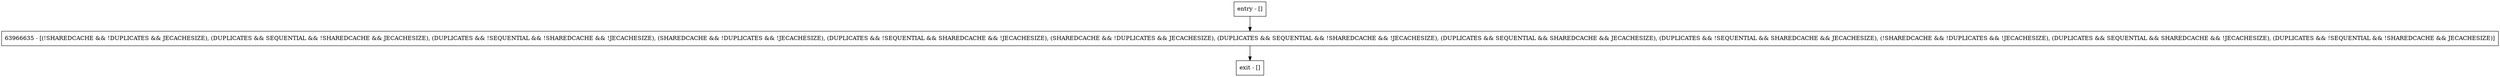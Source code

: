 digraph addTargetType {
node [shape=record];
entry [label="entry - []"];
exit [label="exit - []"];
63966635 [label="63966635 - [(!SHAREDCACHE && !DUPLICATES && JECACHESIZE), (DUPLICATES && SEQUENTIAL && !SHAREDCACHE && JECACHESIZE), (DUPLICATES && !SEQUENTIAL && !SHAREDCACHE && !JECACHESIZE), (SHAREDCACHE && !DUPLICATES && !JECACHESIZE), (DUPLICATES && !SEQUENTIAL && SHAREDCACHE && !JECACHESIZE), (SHAREDCACHE && !DUPLICATES && JECACHESIZE), (DUPLICATES && SEQUENTIAL && !SHAREDCACHE && !JECACHESIZE), (DUPLICATES && SEQUENTIAL && SHAREDCACHE && JECACHESIZE), (DUPLICATES && !SEQUENTIAL && SHAREDCACHE && JECACHESIZE), (!SHAREDCACHE && !DUPLICATES && !JECACHESIZE), (DUPLICATES && SEQUENTIAL && SHAREDCACHE && !JECACHESIZE), (DUPLICATES && !SEQUENTIAL && !SHAREDCACHE && JECACHESIZE)]"];
entry;
exit;
entry -> 63966635;
63966635 -> exit;
}
